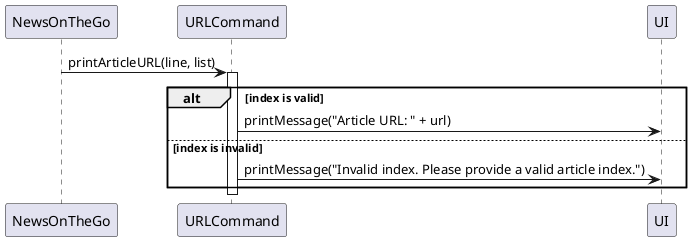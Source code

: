 @startuml
'https://plantuml.com/sequence-diagram


participant "NewsOnTheGo" as NOG
participant "URLCommand" as URLC
participant "UI" as UI

NOG -> URLC : printArticleURL(line, list)
activate URLC

alt index is valid
    URLC -> UI : printMessage("Article URL: " + url)
else index is invalid
    URLC -> UI : printMessage("Invalid index. Please provide a valid article index.")
end

deactivate URLC
@enduml
